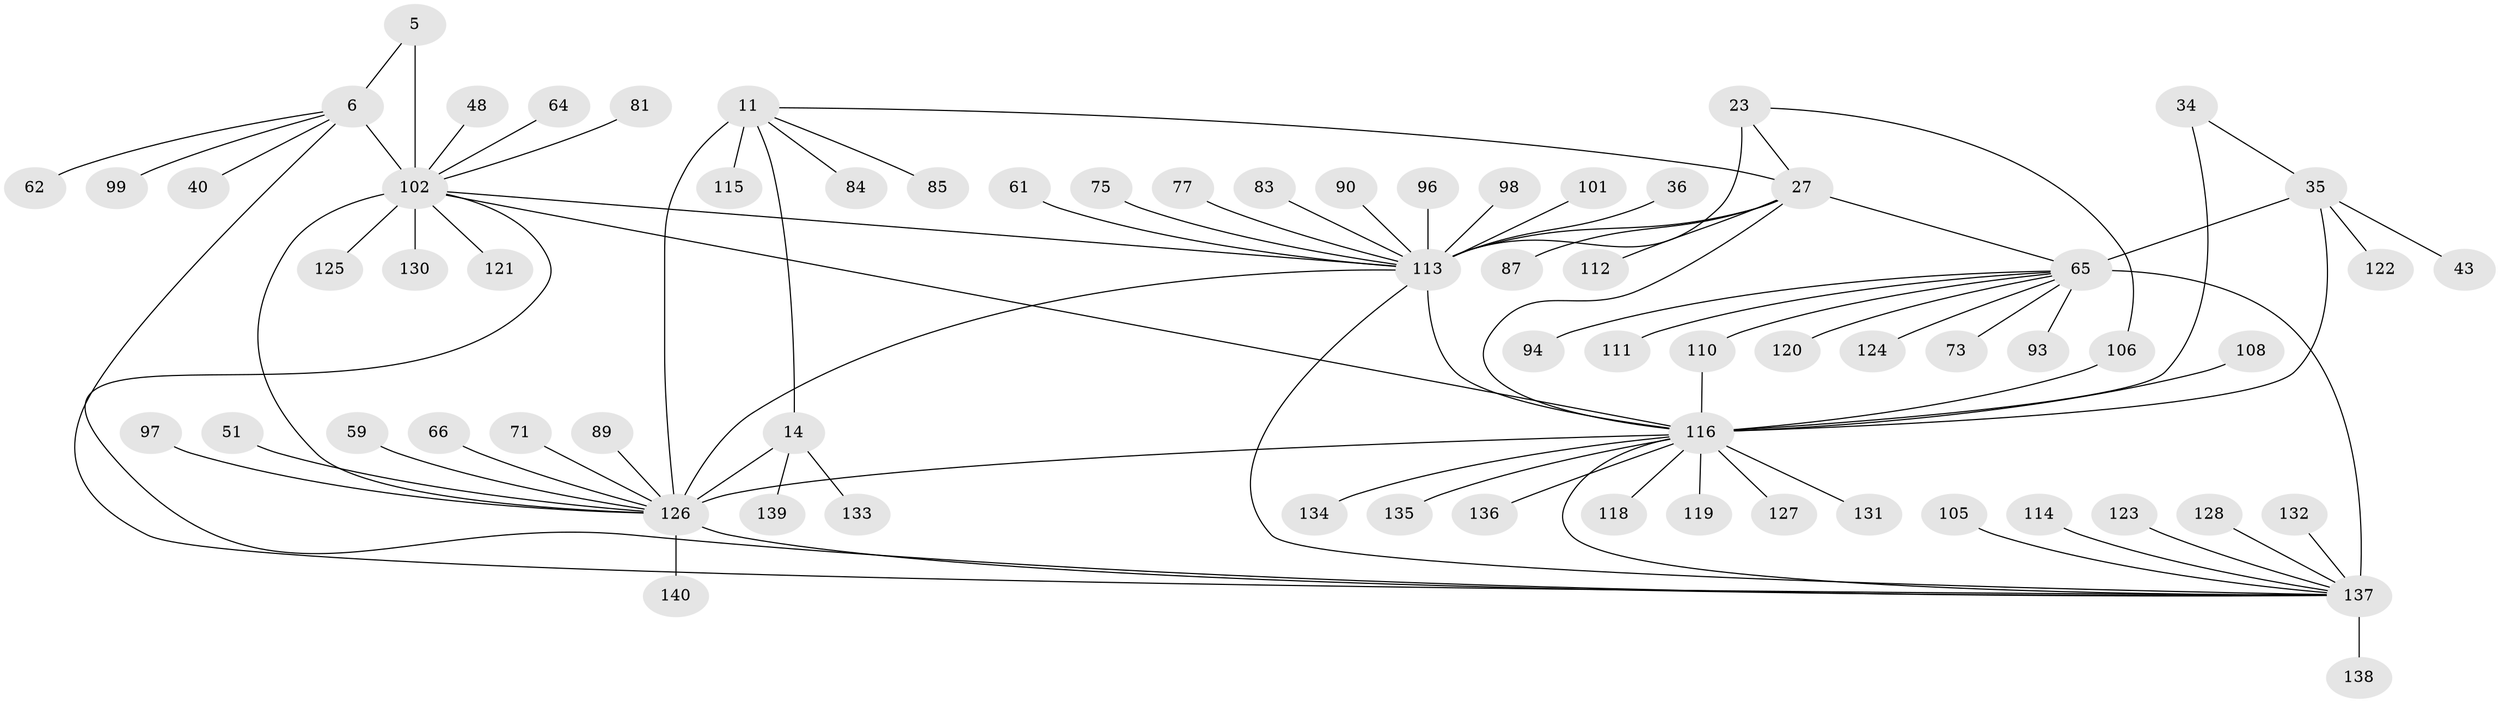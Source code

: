 // original degree distribution, {10: 0.02857142857142857, 6: 0.03571428571428571, 7: 0.05, 9: 0.02142857142857143, 11: 0.02142857142857143, 13: 0.02142857142857143, 8: 0.03571428571428571, 14: 0.014285714285714285, 12: 0.02142857142857143, 16: 0.007142857142857143, 1: 0.5357142857142857, 4: 0.007142857142857143, 2: 0.16428571428571428, 3: 0.03571428571428571}
// Generated by graph-tools (version 1.1) at 2025/54/03/09/25 04:54:55]
// undirected, 70 vertices, 86 edges
graph export_dot {
graph [start="1"]
  node [color=gray90,style=filled];
  5 [super="+2"];
  6 [super="+4"];
  11 [super="+10"];
  14 [super="+12"];
  23 [super="+22"];
  27 [super="+25"];
  34 [super="+32"];
  35 [super="+30"];
  36;
  40;
  43;
  48;
  51;
  59;
  61;
  62;
  64;
  65 [super="+21+18"];
  66;
  71;
  73;
  75;
  77;
  81;
  83;
  84;
  85;
  87;
  89;
  90;
  93;
  94;
  96;
  97;
  98;
  99 [super="+72+76"];
  101;
  102 [super="+7+38"];
  105;
  106;
  108 [super="+74"];
  110;
  111;
  112;
  113 [super="+68+100+28+103"];
  114;
  115;
  116 [super="+109+69"];
  118;
  119;
  120;
  121;
  122;
  123 [super="+52"];
  124;
  125;
  126 [super="+104+8+50+13+46"];
  127;
  128;
  130;
  131;
  132;
  133;
  134 [super="+91"];
  135 [super="+53"];
  136;
  137 [super="+129+20+41+42+47+55+57+60+63+67+79+88+92+95"];
  138;
  139;
  140;
  5 -- 6 [weight=4];
  5 -- 102 [weight=6];
  6 -- 40;
  6 -- 62;
  6 -- 99;
  6 -- 137;
  6 -- 102 [weight=6];
  11 -- 14 [weight=4];
  11 -- 84;
  11 -- 115;
  11 -- 85;
  11 -- 27;
  11 -- 126 [weight=6];
  14 -- 133;
  14 -- 139;
  14 -- 126 [weight=6];
  23 -- 27 [weight=4];
  23 -- 106;
  23 -- 113 [weight=6];
  27 -- 112;
  27 -- 116 [weight=2];
  27 -- 87;
  27 -- 113 [weight=7];
  27 -- 65;
  34 -- 35 [weight=4];
  34 -- 116 [weight=6];
  35 -- 43;
  35 -- 122;
  35 -- 116 [weight=6];
  35 -- 65;
  36 -- 113;
  48 -- 102;
  51 -- 126;
  59 -- 126;
  61 -- 113;
  64 -- 102;
  65 -- 73;
  65 -- 137 [weight=13];
  65 -- 111;
  65 -- 120;
  65 -- 124;
  65 -- 93;
  65 -- 94;
  65 -- 110;
  66 -- 126;
  71 -- 126;
  75 -- 113;
  77 -- 113;
  81 -- 102;
  83 -- 113;
  89 -- 126;
  90 -- 113;
  96 -- 113;
  97 -- 126;
  98 -- 113;
  101 -- 113;
  102 -- 113 [weight=2];
  102 -- 130;
  102 -- 137;
  102 -- 121;
  102 -- 125;
  102 -- 126;
  102 -- 116 [weight=2];
  105 -- 137;
  106 -- 116;
  108 -- 116;
  110 -- 116;
  113 -- 126;
  113 -- 137;
  113 -- 116 [weight=4];
  114 -- 137;
  116 -- 131;
  116 -- 134;
  116 -- 135;
  116 -- 136;
  116 -- 137;
  116 -- 118;
  116 -- 119;
  116 -- 126 [weight=3];
  116 -- 127;
  123 -- 137;
  126 -- 137 [weight=3];
  126 -- 140;
  128 -- 137;
  132 -- 137;
  137 -- 138;
}
